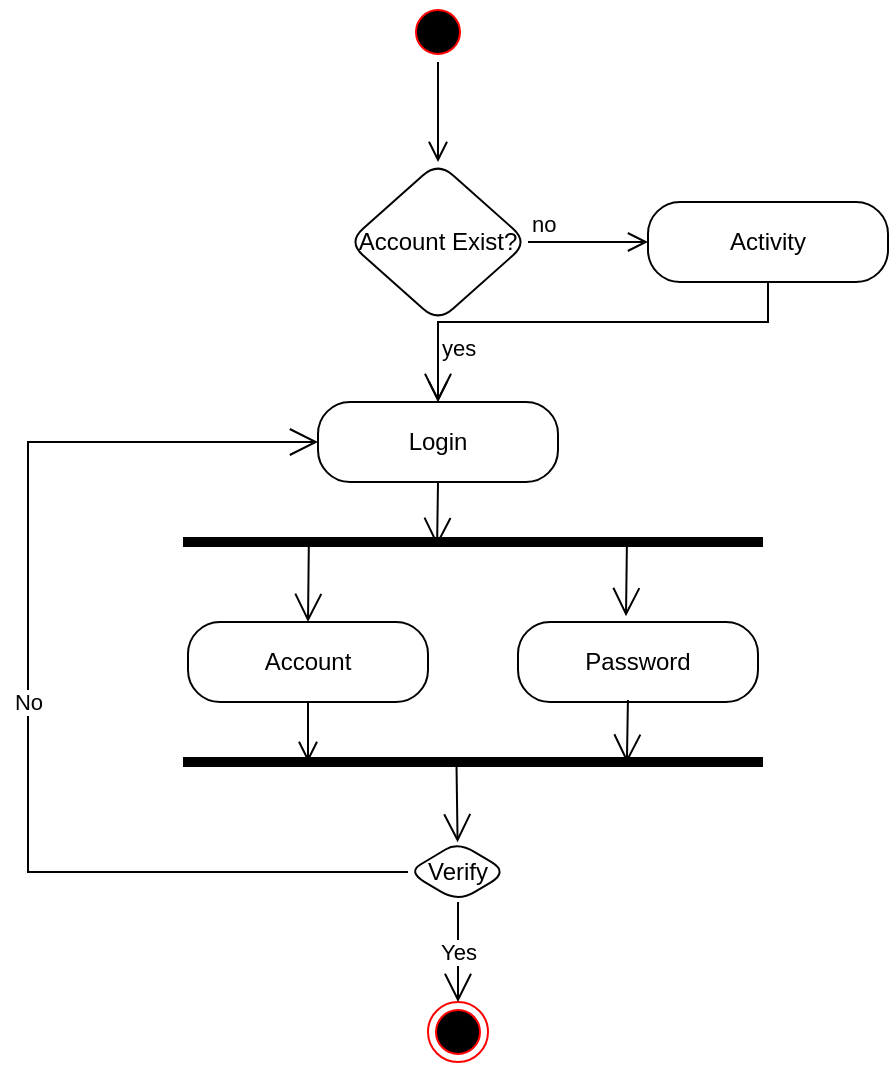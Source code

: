 <mxfile version="16.5.6" type="github">
  <diagram name="Page-1" id="e7e014a7-5840-1c2e-5031-d8a46d1fe8dd">
    <mxGraphModel dx="788" dy="538" grid="1" gridSize="10" guides="1" tooltips="1" connect="1" arrows="1" fold="1" page="1" pageScale="1" pageWidth="1169" pageHeight="826" background="none" math="0" shadow="0">
      <root>
        <mxCell id="0" />
        <mxCell id="1" parent="0" />
        <mxCell id="gMjj1C3U8HJatT0L1t91-66" value="" style="ellipse;html=1;shape=startState;fillColor=#000000;strokeColor=#ff0000;rounded=1;" vertex="1" parent="1">
          <mxGeometry x="450" y="270" width="30" height="30" as="geometry" />
        </mxCell>
        <mxCell id="gMjj1C3U8HJatT0L1t91-67" value="" style="edgeStyle=orthogonalEdgeStyle;html=1;verticalAlign=bottom;endArrow=open;endSize=8;rounded=0;entryX=0.5;entryY=0;entryDx=0;entryDy=0;" edge="1" source="gMjj1C3U8HJatT0L1t91-66" parent="1" target="gMjj1C3U8HJatT0L1t91-68">
          <mxGeometry relative="1" as="geometry">
            <mxPoint x="465" y="320" as="targetPoint" />
          </mxGeometry>
        </mxCell>
        <mxCell id="gMjj1C3U8HJatT0L1t91-68" value="Account Exist?" style="rhombus;whiteSpace=wrap;html=1;rounded=1;" vertex="1" parent="1">
          <mxGeometry x="420" y="350" width="90" height="80" as="geometry" />
        </mxCell>
        <mxCell id="gMjj1C3U8HJatT0L1t91-69" value="no" style="edgeStyle=orthogonalEdgeStyle;html=1;align=left;verticalAlign=bottom;endArrow=open;endSize=8;rounded=0;entryX=0;entryY=0.5;entryDx=0;entryDy=0;" edge="1" source="gMjj1C3U8HJatT0L1t91-68" parent="1" target="gMjj1C3U8HJatT0L1t91-72">
          <mxGeometry x="-1" relative="1" as="geometry">
            <mxPoint x="610" y="345" as="targetPoint" />
          </mxGeometry>
        </mxCell>
        <mxCell id="gMjj1C3U8HJatT0L1t91-70" value="yes" style="edgeStyle=orthogonalEdgeStyle;html=1;align=left;verticalAlign=top;endArrow=open;endSize=8;rounded=0;entryX=0.5;entryY=0;entryDx=0;entryDy=0;" edge="1" source="gMjj1C3U8HJatT0L1t91-68" parent="1" target="gMjj1C3U8HJatT0L1t91-75">
          <mxGeometry x="-1" relative="1" as="geometry">
            <mxPoint x="465" y="460" as="targetPoint" />
          </mxGeometry>
        </mxCell>
        <mxCell id="gMjj1C3U8HJatT0L1t91-72" value="Activity" style="rounded=1;whiteSpace=wrap;html=1;arcSize=40;" vertex="1" parent="1">
          <mxGeometry x="570" y="370" width="120" height="40" as="geometry" />
        </mxCell>
        <mxCell id="gMjj1C3U8HJatT0L1t91-74" value="" style="endArrow=open;endFill=1;endSize=12;html=1;rounded=0;strokeColor=#000000;exitX=0.5;exitY=1;exitDx=0;exitDy=0;entryX=0.5;entryY=0;entryDx=0;entryDy=0;" edge="1" parent="1" source="gMjj1C3U8HJatT0L1t91-72" target="gMjj1C3U8HJatT0L1t91-75">
          <mxGeometry width="160" relative="1" as="geometry">
            <mxPoint x="490" y="460" as="sourcePoint" />
            <mxPoint x="470" y="430" as="targetPoint" />
            <Array as="points">
              <mxPoint x="630" y="430" />
              <mxPoint x="465" y="430" />
            </Array>
          </mxGeometry>
        </mxCell>
        <mxCell id="gMjj1C3U8HJatT0L1t91-75" value="Login" style="rounded=1;whiteSpace=wrap;html=1;arcSize=40;" vertex="1" parent="1">
          <mxGeometry x="405" y="470" width="120" height="40" as="geometry" />
        </mxCell>
        <mxCell id="gMjj1C3U8HJatT0L1t91-79" value="" style="whiteSpace=wrap;html=1;shape=partialRectangle;top=0;left=0;bottom=1;right=0;points=[[0,1],[1,1]];fillColor=none;align=center;verticalAlign=bottom;routingCenterY=0.5;snapToPoint=1;recursiveResize=0;autosize=1;treeFolding=1;treeMoving=1;newEdgeStyle={&quot;edgeStyle&quot;:&quot;entityRelationEdgeStyle&quot;,&quot;startArrow&quot;:&quot;none&quot;,&quot;endArrow&quot;:&quot;none&quot;,&quot;segment&quot;:10,&quot;curved&quot;:1};rounded=1;strokeColor=#000000;strokeWidth=5;" vertex="1" parent="1">
          <mxGeometry x="340" y="520" width="285" height="20" as="geometry" />
        </mxCell>
        <mxCell id="gMjj1C3U8HJatT0L1t91-81" value="" style="whiteSpace=wrap;html=1;shape=partialRectangle;top=0;left=0;bottom=1;right=0;points=[[0,1],[1,1]];fillColor=none;align=center;verticalAlign=bottom;routingCenterY=0.5;snapToPoint=1;recursiveResize=0;autosize=1;treeFolding=1;treeMoving=1;newEdgeStyle={&quot;edgeStyle&quot;:&quot;entityRelationEdgeStyle&quot;,&quot;startArrow&quot;:&quot;none&quot;,&quot;endArrow&quot;:&quot;none&quot;,&quot;segment&quot;:10,&quot;curved&quot;:1};rounded=1;strokeColor=#000000;strokeWidth=5;" vertex="1" parent="1">
          <mxGeometry x="340" y="640" width="285" height="10" as="geometry" />
        </mxCell>
        <mxCell id="gMjj1C3U8HJatT0L1t91-84" value="" style="endArrow=open;endFill=1;endSize=12;html=1;rounded=0;strokeColor=#000000;exitX=0.5;exitY=1;exitDx=0;exitDy=0;entryX=0.437;entryY=1.1;entryDx=0;entryDy=0;entryPerimeter=0;" edge="1" parent="1" source="gMjj1C3U8HJatT0L1t91-75" target="gMjj1C3U8HJatT0L1t91-79">
          <mxGeometry width="160" relative="1" as="geometry">
            <mxPoint x="490" y="540" as="sourcePoint" />
            <mxPoint x="650" y="540" as="targetPoint" />
          </mxGeometry>
        </mxCell>
        <mxCell id="gMjj1C3U8HJatT0L1t91-85" value="Account" style="rounded=1;whiteSpace=wrap;html=1;arcSize=40;" vertex="1" parent="1">
          <mxGeometry x="340" y="580" width="120" height="40" as="geometry" />
        </mxCell>
        <mxCell id="gMjj1C3U8HJatT0L1t91-86" value="" style="edgeStyle=orthogonalEdgeStyle;html=1;verticalAlign=bottom;endArrow=open;endSize=8;rounded=0;" edge="1" source="gMjj1C3U8HJatT0L1t91-85" parent="1">
          <mxGeometry relative="1" as="geometry">
            <mxPoint x="400" y="650" as="targetPoint" />
          </mxGeometry>
        </mxCell>
        <mxCell id="gMjj1C3U8HJatT0L1t91-87" value="" style="endArrow=open;endFill=1;endSize=12;html=1;rounded=0;strokeColor=#000000;exitX=0.212;exitY=1.017;exitDx=0;exitDy=0;exitPerimeter=0;entryX=0.5;entryY=0;entryDx=0;entryDy=0;" edge="1" parent="1" source="gMjj1C3U8HJatT0L1t91-79" target="gMjj1C3U8HJatT0L1t91-85">
          <mxGeometry width="160" relative="1" as="geometry">
            <mxPoint x="490" y="590" as="sourcePoint" />
            <mxPoint x="650" y="590" as="targetPoint" />
          </mxGeometry>
        </mxCell>
        <mxCell id="gMjj1C3U8HJatT0L1t91-88" value="" style="endArrow=open;endFill=1;endSize=12;html=1;rounded=0;strokeColor=#000000;exitX=0.77;exitY=1.058;exitDx=0;exitDy=0;exitPerimeter=0;entryX=0.45;entryY=-0.073;entryDx=0;entryDy=0;entryPerimeter=0;" edge="1" parent="1" source="gMjj1C3U8HJatT0L1t91-79" target="gMjj1C3U8HJatT0L1t91-89">
          <mxGeometry width="160" relative="1" as="geometry">
            <mxPoint x="410.42" y="550.34" as="sourcePoint" />
            <mxPoint x="559" y="570" as="targetPoint" />
          </mxGeometry>
        </mxCell>
        <mxCell id="gMjj1C3U8HJatT0L1t91-89" value="Password" style="rounded=1;whiteSpace=wrap;html=1;arcSize=40;" vertex="1" parent="1">
          <mxGeometry x="505" y="580" width="120" height="40" as="geometry" />
        </mxCell>
        <mxCell id="gMjj1C3U8HJatT0L1t91-91" value="" style="endArrow=open;endFill=1;endSize=12;html=1;rounded=0;strokeColor=#000000;entryX=0.77;entryY=1.033;entryDx=0;entryDy=0;entryPerimeter=0;exitX=0.458;exitY=0.975;exitDx=0;exitDy=0;exitPerimeter=0;" edge="1" parent="1" source="gMjj1C3U8HJatT0L1t91-89" target="gMjj1C3U8HJatT0L1t91-81">
          <mxGeometry width="160" relative="1" as="geometry">
            <mxPoint x="430" y="610" as="sourcePoint" />
            <mxPoint x="590" y="610" as="targetPoint" />
          </mxGeometry>
        </mxCell>
        <mxCell id="gMjj1C3U8HJatT0L1t91-92" value="" style="endArrow=open;endFill=1;endSize=12;html=1;rounded=0;strokeColor=#000000;exitX=0.471;exitY=1.017;exitDx=0;exitDy=0;exitPerimeter=0;" edge="1" parent="1" source="gMjj1C3U8HJatT0L1t91-81" target="gMjj1C3U8HJatT0L1t91-93">
          <mxGeometry width="160" relative="1" as="geometry">
            <mxPoint x="400" y="660" as="sourcePoint" />
            <mxPoint x="474" y="690" as="targetPoint" />
          </mxGeometry>
        </mxCell>
        <mxCell id="gMjj1C3U8HJatT0L1t91-93" value="Verify" style="rhombus;whiteSpace=wrap;html=1;rounded=1;" vertex="1" parent="1">
          <mxGeometry x="450" y="690" width="50" height="30" as="geometry" />
        </mxCell>
        <mxCell id="gMjj1C3U8HJatT0L1t91-94" value="" style="ellipse;html=1;shape=endState;fillColor=#000000;strokeColor=#ff0000;rounded=1;" vertex="1" parent="1">
          <mxGeometry x="460" y="770" width="30" height="30" as="geometry" />
        </mxCell>
        <mxCell id="gMjj1C3U8HJatT0L1t91-95" value="Yes" style="endArrow=open;endFill=1;endSize=12;html=1;rounded=0;strokeColor=#000000;exitX=0.5;exitY=1;exitDx=0;exitDy=0;" edge="1" parent="1" source="gMjj1C3U8HJatT0L1t91-93" target="gMjj1C3U8HJatT0L1t91-94">
          <mxGeometry width="160" relative="1" as="geometry">
            <mxPoint x="400" y="660" as="sourcePoint" />
            <mxPoint x="560" y="660" as="targetPoint" />
          </mxGeometry>
        </mxCell>
        <mxCell id="gMjj1C3U8HJatT0L1t91-96" value="No" style="endArrow=open;endFill=1;endSize=12;html=1;rounded=0;strokeColor=#000000;exitX=0;exitY=0.5;exitDx=0;exitDy=0;entryX=0;entryY=0.5;entryDx=0;entryDy=0;" edge="1" parent="1" source="gMjj1C3U8HJatT0L1t91-93" target="gMjj1C3U8HJatT0L1t91-75">
          <mxGeometry width="160" relative="1" as="geometry">
            <mxPoint x="400" y="660" as="sourcePoint" />
            <mxPoint x="560" y="660" as="targetPoint" />
            <Array as="points">
              <mxPoint x="260" y="705" />
              <mxPoint x="260" y="490" />
            </Array>
          </mxGeometry>
        </mxCell>
      </root>
    </mxGraphModel>
  </diagram>
</mxfile>
